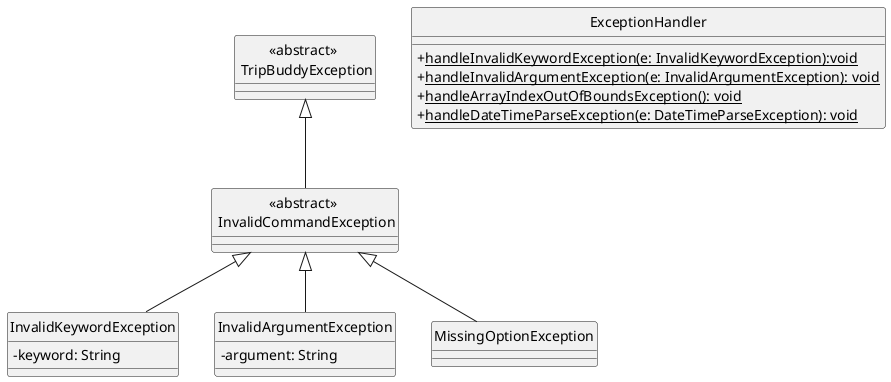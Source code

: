 @startuml
hide circle
skinparam classAttributeIconSize 0

' Remove the default class icon
skinparam classIconSize 0
class "<<abstract>> \n InvalidCommandException"
class "<<abstract>> \n TripBuddyException"
class InvalidKeywordException
class InvalidArgumentException

"<<abstract>> \n TripBuddyException" <|-- "<<abstract>> \n InvalidCommandException"
"<<abstract>> \n InvalidCommandException" <|-- InvalidKeywordException
"<<abstract>> \n InvalidCommandException" <|-- InvalidArgumentException
"<<abstract>> \n InvalidCommandException" <|-- MissingOptionException

class ExceptionHandler {

+ <u>handleInvalidKeywordException(e: InvalidKeywordException):void
+ <u>handleInvalidArgumentException(e: InvalidArgumentException): void
+ <u>handleArrayIndexOutOfBoundsException(): void
+ <u>handleDateTimeParseException(e: DateTimeParseException): void
}

class InvalidArgumentException {
- argument: String
}

class "<<abstract>> \n InvalidCommandException" {

}

class MissingOptionException {
}

class InvalidKeywordException {
- keyword: String

}

class "<<abstract>> \n TripBuddyException" {
}
@enduml